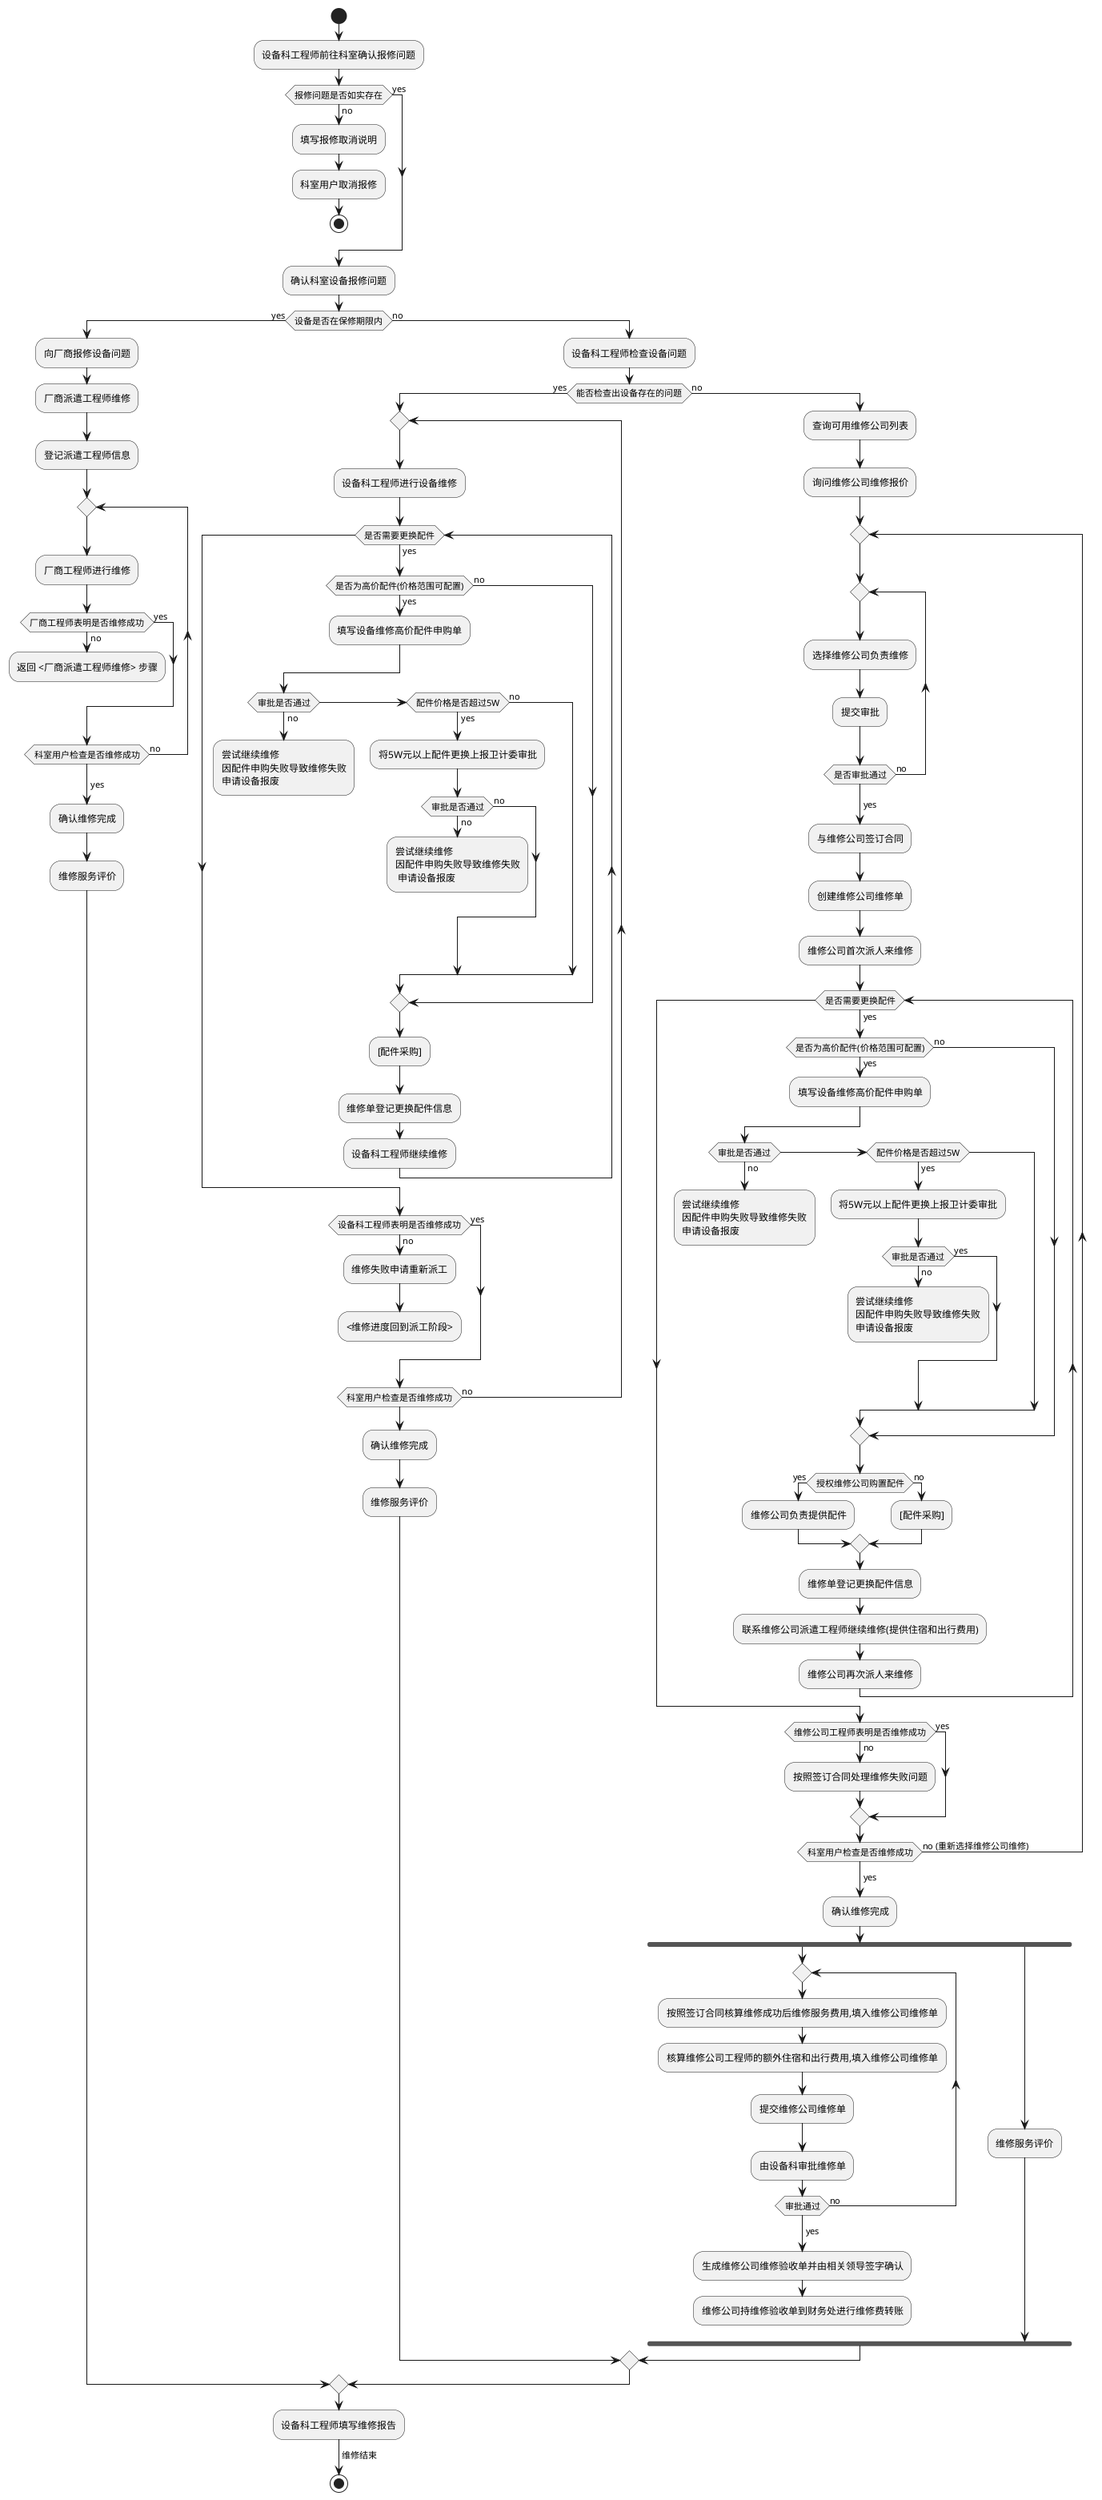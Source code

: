 @startuml
start
:设备科工程师前往科室确认报修问题;
if (报修问题是否如实存在) then (yes)
else (no)
    :填写报修取消说明;
    :科室用户取消报修;
    stop
endif
:确认科室设备报修问题;
if (设备是否在保修期限内) then (yes)
    :向厂商报修设备问题;
    :厂商派遣工程师维修;
    :登记派遣工程师信息;
    repeat
    :厂商工程师进行维修;
    if (厂商工程师表明是否维修成功) then (yes)
    else (no)
        :返回 <厂商派遣工程师维修> 步骤;
        detach
    endif
    repeat while (科室用户检查是否维修成功) is (no)
    ->yes;
    :确认维修完成;
    :维修服务评价;
else (no)
    :设备科工程师检查设备问题;
    if (能否检查出设备存在的问题) then (yes)
        repeat
        :设备科工程师进行设备维修;
        while (是否需要更换配件) is (yes)
            if (是否为高价配件(价格范围可配置)) then (yes)
                :填写设备维修高价配件申购单;
                if (审批是否通过) then (no)
                    :尝试继续维修
                    因配件申购失败导致维修失败
                    申请设备报废;
                    detach
                    elseif (配件价格是否超过5W) then (yes)
                        :将5W元以上配件更换上报卫计委审批;
                        if (审批是否通过) then (no)
                            :尝试继续维修
                            因配件申购失败导致维修失败
                             申请设备报废;
                            detach
                        else (no)
                    endif
                else (no)
                endif
            else (no)
            endif
            :[配件采购];
            :维修单登记更换配件信息;
            :设备科工程师继续维修;
        endwhile
        if (设备科工程师表明是否维修成功) then (no)
            :维修失败申请重新派工;
            :<维修进度回到派工阶段>;
             detach
        else (yes)
        endif
        repeat while (科室用户检查是否维修成功) is (no)
        :确认维修完成;
        :维修服务评价;
    else (no)
        :查询可用维修公司列表;
        :询问维修公司维修报价;
        repeat
            repeat
            :选择维修公司负责维修;
            :提交审批;
            repeat while (是否审批通过) is (no)
            ->yes;
            :与维修公司签订合同;
            :创建维修公司维修单;
            :维修公司首次派人来维修;
            while (是否需要更换配件) is (yes)
                if (是否为高价配件(价格范围可配置)) then (yes)
                    :填写设备维修高价配件申购单;
                    if (审批是否通过) then (no)
                        :尝试继续维修
                        因配件申购失败导致维修失败
                        申请设备报废;
                        detach
                    elseif (配件价格是否超过5W) then (yes)
                        :将5W元以上配件更换上报卫计委审批;
                        if (审批是否通过) then (no)
                            :尝试继续维修
                            因配件申购失败导致维修失败
                            申请设备报废;
                            detach
                        else (yes)
                        endif
                    endif
                else (no)
                endif
                if (授权维修公司购置配件) then (yes)
                    :维修公司负责提供配件;
                else (no)
                    :[配件采购];
                endif
                :维修单登记更换配件信息;
                :联系维修公司派遣工程师继续维修(提供住宿和出行费用);
                :维修公司再次派人来维修;
            endwhile
            if (维修公司工程师表明是否维修成功) then (yes)
            else (no)
                :按照签订合同处理维修失败问题;
            endif
        repeat while (科室用户检查是否维修成功) is (no (重新选择维修公司维修))
        ->yes;
        :确认维修完成;
        fork
            repeat
            :按照签订合同核算维修成功后维修服务费用,填入维修公司维修单;
            :核算维修公司工程师的额外住宿和出行费用,填入维修公司维修单;
            :提交维修公司维修单;
            :由设备科审批维修单;
            repeat while(审批通过) is (no)
            ->yes;
            :生成维修公司维修验收单并由相关领导签字确认;
            :维修公司持维修验收单到财务处进行维修费转账;
            detach
        fork again
            :维修服务评价;
        endfork
    endif
endif
:设备科工程师填写维修报告;
->维修结束;
stop
@enduml